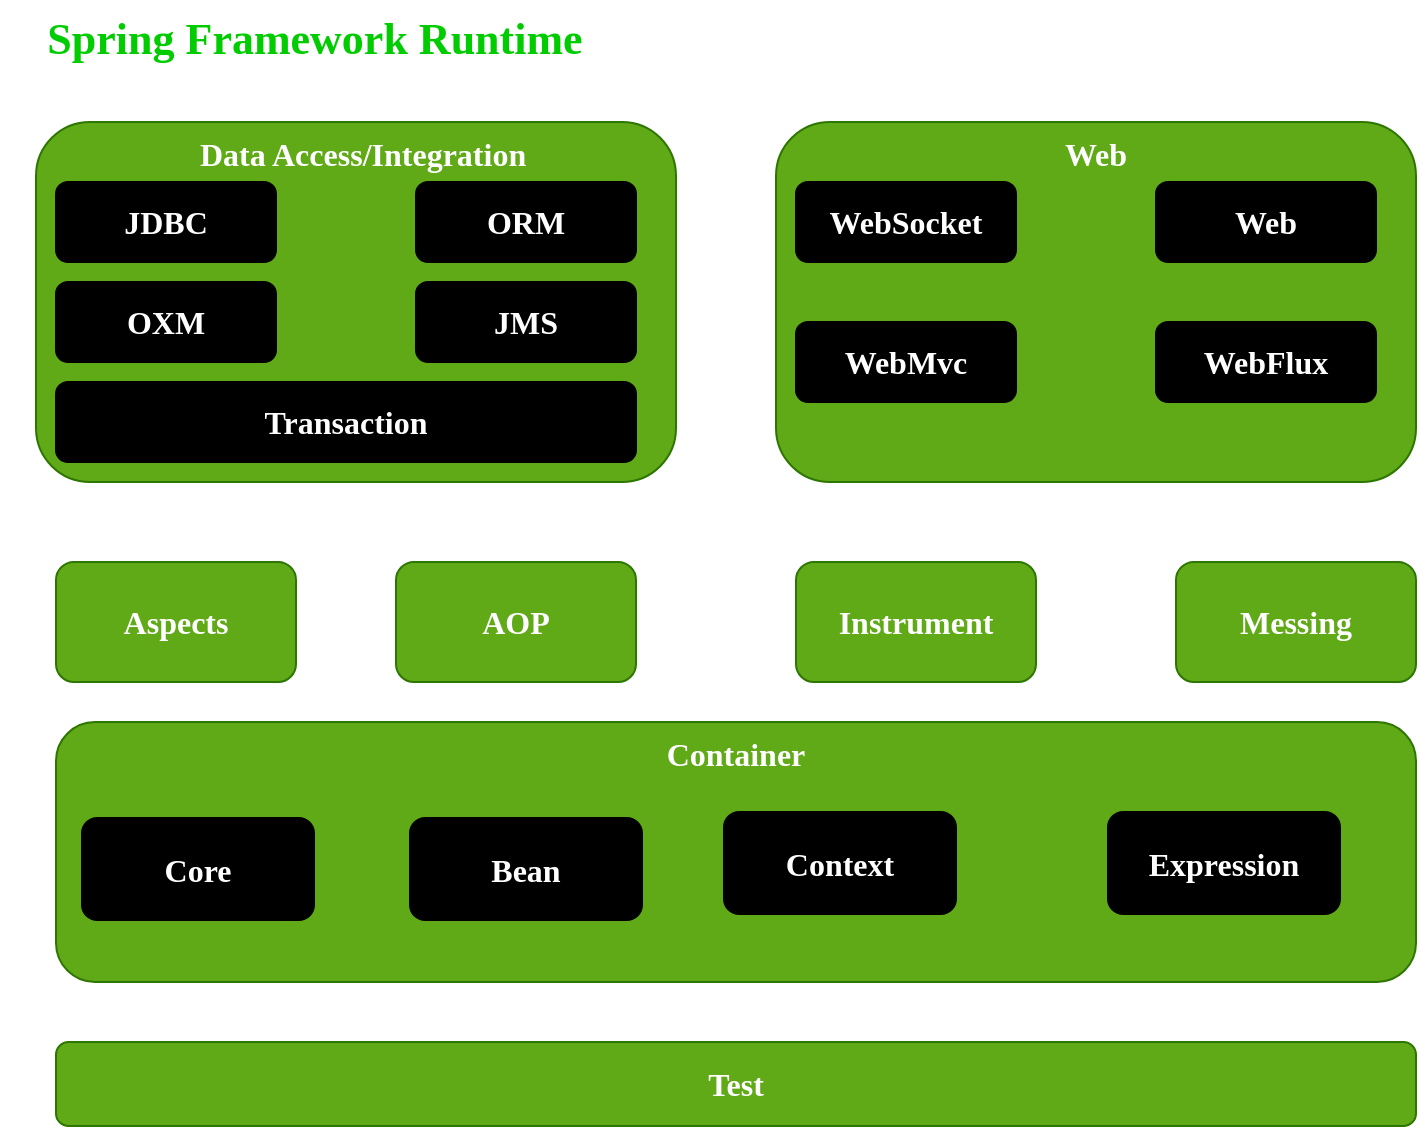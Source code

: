 <mxfile version="13.6.5" type="device"><diagram id="QYgRpHJFjJYDyPgbzXKX" name="Page-1"><mxGraphModel dx="1404" dy="745" grid="0" gridSize="10" guides="1" tooltips="1" connect="1" arrows="1" fold="1" page="1" pageScale="1" pageWidth="827" pageHeight="1169" math="0" shadow="0"><root><mxCell id="0"/><mxCell id="1" parent="0"/><mxCell id="q98dgfI0WCPSlTwfeCqR-1" value="Test" style="whiteSpace=wrap;html=1;fillColor=#60a917;strokeColor=#2D7600;fontColor=#ffffff;fontSize=16;fontStyle=1;fontFamily=Times New Roman;rounded=1;" vertex="1" parent="1"><mxGeometry x="80" y="540" width="680" height="42" as="geometry"/></mxCell><mxCell id="q98dgfI0WCPSlTwfeCqR-2" value="&lt;blockquote style=&quot;margin: 0 0 0 40px ; border: none ; padding: 0px&quot;&gt;&lt;blockquote style=&quot;margin: 0 0 0 40px ; border: none ; padding: 0px&quot;&gt;&lt;span&gt;Data Access/Integration&lt;/span&gt;&lt;/blockquote&gt;&lt;/blockquote&gt;" style="whiteSpace=wrap;html=1;fontFamily=Times New Roman;fontSize=16;fillColor=#60a917;strokeColor=#2D7600;fontColor=#ffffff;rounded=1;align=left;horizontal=1;verticalAlign=top;fontStyle=1" vertex="1" parent="1"><mxGeometry x="70" y="80" width="320" height="180" as="geometry"/></mxCell><mxCell id="q98dgfI0WCPSlTwfeCqR-3" value="Web" style="whiteSpace=wrap;html=1;fontFamily=Times New Roman;fontSize=16;fillColor=#60a917;strokeColor=#2D7600;fontColor=#ffffff;rounded=1;verticalAlign=top;align=center;fontStyle=1" vertex="1" parent="1"><mxGeometry x="440" y="80" width="320" height="180" as="geometry"/></mxCell><mxCell id="q98dgfI0WCPSlTwfeCqR-4" value="Container" style="rounded=1;whiteSpace=wrap;html=1;fontFamily=Times New Roman;fontSize=16;fillColor=#60a917;strokeColor=#2D7600;fontColor=#ffffff;verticalAlign=top;fontStyle=1" vertex="1" parent="1"><mxGeometry x="80" y="380" width="680" height="130" as="geometry"/></mxCell><mxCell id="q98dgfI0WCPSlTwfeCqR-5" value="Aspects" style="rounded=1;whiteSpace=wrap;html=1;fontFamily=Times New Roman;fontSize=16;fillColor=#60a917;strokeColor=#2D7600;fontColor=#ffffff;fontStyle=1" vertex="1" parent="1"><mxGeometry x="80" y="300" width="120" height="60" as="geometry"/></mxCell><mxCell id="q98dgfI0WCPSlTwfeCqR-6" value="AOP" style="rounded=1;whiteSpace=wrap;html=1;fontFamily=Times New Roman;fontSize=16;fillColor=#60a917;strokeColor=#2D7600;fontColor=#ffffff;fontStyle=1" vertex="1" parent="1"><mxGeometry x="250" y="300" width="120" height="60" as="geometry"/></mxCell><mxCell id="q98dgfI0WCPSlTwfeCqR-7" value="Instrument" style="rounded=1;whiteSpace=wrap;html=1;fontFamily=Times New Roman;fontSize=16;fillColor=#60a917;strokeColor=#2D7600;fontColor=#ffffff;fontStyle=1" vertex="1" parent="1"><mxGeometry x="450" y="300" width="120" height="60" as="geometry"/></mxCell><mxCell id="q98dgfI0WCPSlTwfeCqR-8" value="&lt;span&gt;Messing&lt;/span&gt;" style="rounded=1;whiteSpace=wrap;html=1;fontFamily=Times New Roman;fontSize=16;fillColor=#60a917;strokeColor=#2D7600;fontColor=#ffffff;fontStyle=1" vertex="1" parent="1"><mxGeometry x="640" y="300" width="120" height="60" as="geometry"/></mxCell><mxCell id="q98dgfI0WCPSlTwfeCqR-9" value="JDBC" style="rounded=1;whiteSpace=wrap;html=1;fontFamily=Times New Roman;fontSize=16;align=center;fillColor=#000000;fontColor=#FFFFFF;fontStyle=1" vertex="1" parent="1"><mxGeometry x="80" y="110" width="110" height="40" as="geometry"/></mxCell><mxCell id="q98dgfI0WCPSlTwfeCqR-10" value="OXM" style="rounded=1;whiteSpace=wrap;html=1;fontFamily=Times New Roman;fontSize=16;align=center;fillColor=#000000;fontColor=#FFFFFF;fontStyle=1" vertex="1" parent="1"><mxGeometry x="80" y="160" width="110" height="40" as="geometry"/></mxCell><mxCell id="q98dgfI0WCPSlTwfeCqR-11" value="ORM" style="rounded=1;whiteSpace=wrap;html=1;fontFamily=Times New Roman;fontSize=16;align=center;fillColor=#000000;fontColor=#FFFFFF;fontStyle=1" vertex="1" parent="1"><mxGeometry x="260" y="110" width="110" height="40" as="geometry"/></mxCell><mxCell id="q98dgfI0WCPSlTwfeCqR-12" value="JMS" style="rounded=1;whiteSpace=wrap;html=1;fontFamily=Times New Roman;fontSize=16;align=center;fillColor=#000000;fontColor=#FFFFFF;fontStyle=1" vertex="1" parent="1"><mxGeometry x="260" y="160" width="110" height="40" as="geometry"/></mxCell><mxCell id="q98dgfI0WCPSlTwfeCqR-13" value="Transaction" style="rounded=1;whiteSpace=wrap;html=1;fontFamily=Times New Roman;fontSize=16;align=center;fillColor=#000000;fontColor=#FFFFFF;fontStyle=1" vertex="1" parent="1"><mxGeometry x="80" y="210" width="290" height="40" as="geometry"/></mxCell><mxCell id="q98dgfI0WCPSlTwfeCqR-15" value="WebSocket" style="rounded=1;whiteSpace=wrap;html=1;fontFamily=Times New Roman;fontSize=16;align=center;fillColor=#000000;fontColor=#FFFFFF;fontStyle=1" vertex="1" parent="1"><mxGeometry x="450" y="110" width="110" height="40" as="geometry"/></mxCell><mxCell id="q98dgfI0WCPSlTwfeCqR-16" value="WebMvc" style="rounded=1;whiteSpace=wrap;html=1;fontFamily=Times New Roman;fontSize=16;align=center;fillColor=#000000;fontColor=#FFFFFF;fontStyle=1" vertex="1" parent="1"><mxGeometry x="450" y="180" width="110" height="40" as="geometry"/></mxCell><mxCell id="q98dgfI0WCPSlTwfeCqR-17" value="Web" style="rounded=1;whiteSpace=wrap;html=1;fontFamily=Times New Roman;fontSize=16;align=center;fillColor=#000000;fontColor=#FFFFFF;fontStyle=1" vertex="1" parent="1"><mxGeometry x="630" y="110" width="110" height="40" as="geometry"/></mxCell><mxCell id="q98dgfI0WCPSlTwfeCqR-18" value="WebFlux" style="rounded=1;whiteSpace=wrap;html=1;fontFamily=Times New Roman;fontSize=16;align=center;fillColor=#000000;fontColor=#FFFFFF;fontStyle=1" vertex="1" parent="1"><mxGeometry x="630" y="180" width="110" height="40" as="geometry"/></mxCell><mxCell id="q98dgfI0WCPSlTwfeCqR-19" value="Spring Framework Runtime" style="text;html=1;strokeColor=none;fillColor=none;align=center;verticalAlign=middle;whiteSpace=wrap;rounded=1;fontFamily=Times New Roman;fontSize=22;fontColor=#00CC00;fontStyle=1" vertex="1" parent="1"><mxGeometry x="52" y="19" width="315" height="40" as="geometry"/></mxCell><mxCell id="q98dgfI0WCPSlTwfeCqR-20" value="Core" style="rounded=1;whiteSpace=wrap;html=1;fontFamily=Times New Roman;fontSize=16;align=center;fillColor=#000000;fontColor=#FFFFFF;fontStyle=1" vertex="1" parent="1"><mxGeometry x="93" y="428" width="116" height="51" as="geometry"/></mxCell><mxCell id="q98dgfI0WCPSlTwfeCqR-21" value="Bean" style="rounded=1;whiteSpace=wrap;html=1;fontFamily=Times New Roman;fontSize=16;align=center;fillColor=#000000;fontColor=#FFFFFF;fontStyle=1" vertex="1" parent="1"><mxGeometry x="257" y="428" width="116" height="51" as="geometry"/></mxCell><mxCell id="q98dgfI0WCPSlTwfeCqR-22" value="Context" style="rounded=1;whiteSpace=wrap;html=1;fontFamily=Times New Roman;fontSize=16;align=center;fillColor=#000000;fontColor=#FFFFFF;fontStyle=1" vertex="1" parent="1"><mxGeometry x="414" y="425" width="116" height="51" as="geometry"/></mxCell><mxCell id="q98dgfI0WCPSlTwfeCqR-23" value="Expression" style="rounded=1;whiteSpace=wrap;html=1;fontFamily=Times New Roman;fontSize=16;align=center;fillColor=#000000;fontColor=#FFFFFF;fontStyle=1" vertex="1" parent="1"><mxGeometry x="606" y="425" width="116" height="51" as="geometry"/></mxCell></root></mxGraphModel></diagram></mxfile>